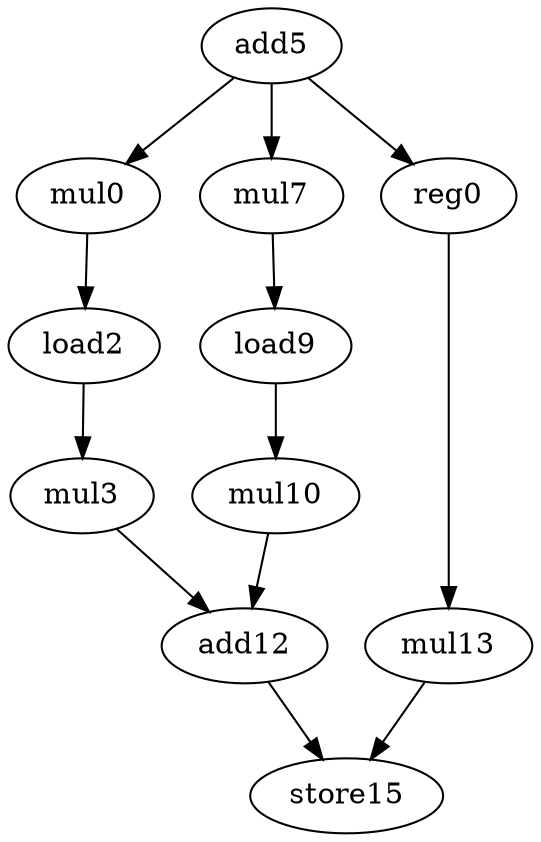 digraph G {
mul0[opcode=mul];
load2[opcode=load];
mul3[opcode=mul];
add5[opcode=add];
mul7[opcode=mul];
load9[opcode=load];
mul10[opcode=mul];
add12[opcode=add];
mul13[opcode=mul];
store15[opcode=store];
reg0[opcode=reg];
load2->mul3[operand=0]; //load->mul
mul3->add12[operand=1]; //mul->add
add5->mul7[operand=1]; //add->gep_mul
add5->mul0[operand=1]; //add->gep_mul
add5->reg0;
reg0->mul13[operand=1]; //add->gep_mul
load9->mul10[operand=0]; //load->mul
mul10->add12[operand=0]; //mul->add
add12->store15[operand=0]; //add->store
mul0->load2[operand=0]; //gep_mul->load
mul7->load9[operand=0]; //gep_mul->load
mul13->store15[operand=1]; //gep_mul->store
}
